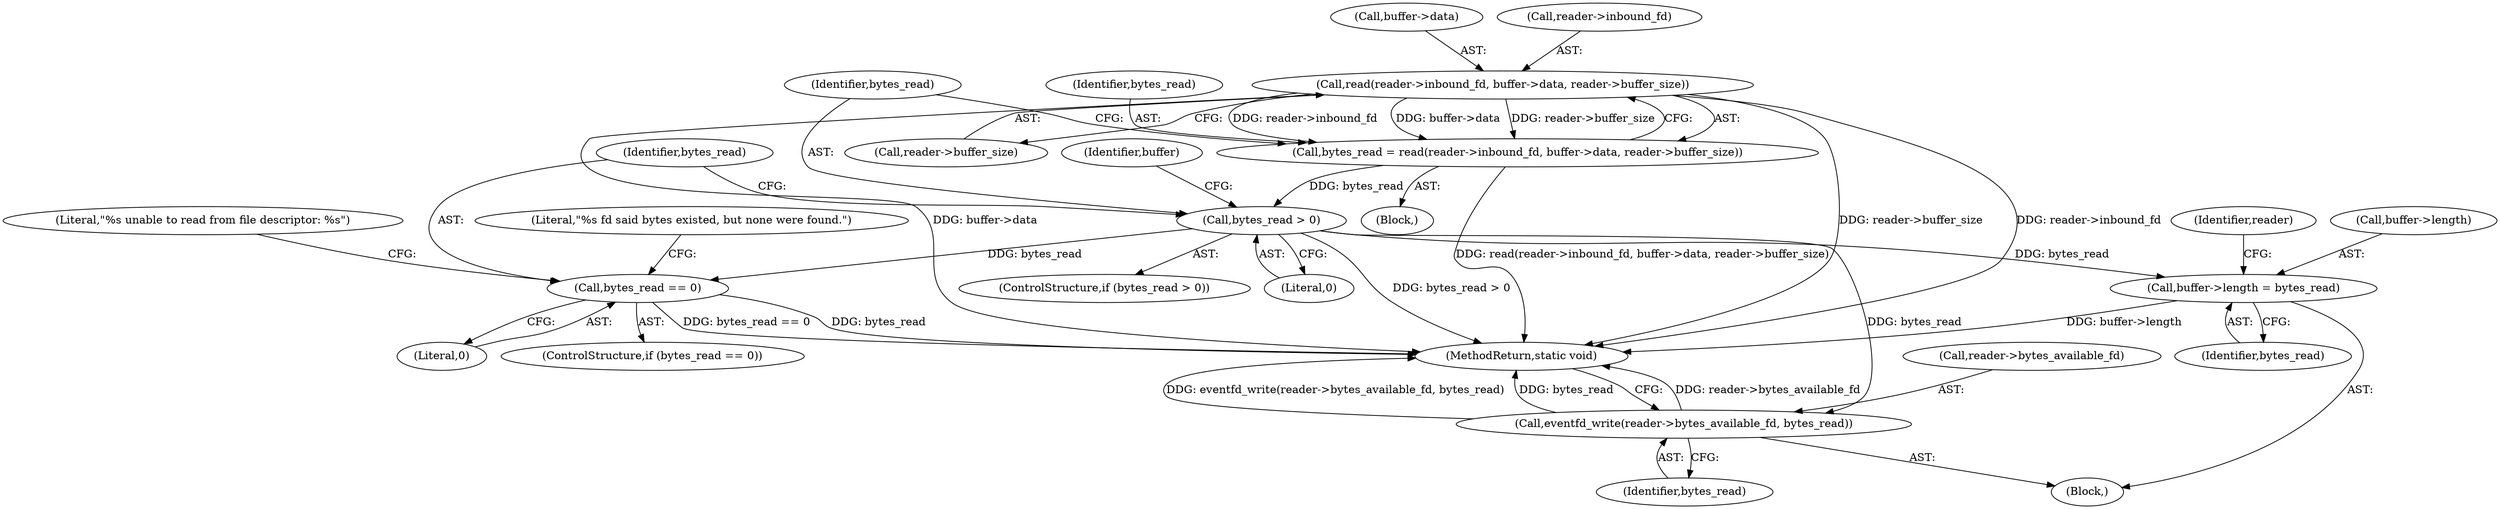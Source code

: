 digraph "0_Android_472271b153c5dc53c28beac55480a8d8434b2d5c_58@API" {
"1000142" [label="(Call,read(reader->inbound_fd, buffer->data, reader->buffer_size))"];
"1000140" [label="(Call,bytes_read = read(reader->inbound_fd, buffer->data, reader->buffer_size))"];
"1000153" [label="(Call,bytes_read > 0)"];
"1000157" [label="(Call,buffer->length = bytes_read)"];
"1000167" [label="(Call,eventfd_write(reader->bytes_available_fd, bytes_read))"];
"1000175" [label="(Call,bytes_read == 0)"];
"1000157" [label="(Call,buffer->length = bytes_read)"];
"1000175" [label="(Call,bytes_read == 0)"];
"1000154" [label="(Identifier,bytes_read)"];
"1000141" [label="(Identifier,bytes_read)"];
"1000142" [label="(Call,read(reader->inbound_fd, buffer->data, reader->buffer_size))"];
"1000140" [label="(Call,bytes_read = read(reader->inbound_fd, buffer->data, reader->buffer_size))"];
"1000183" [label="(Literal,\"%s unable to read from file descriptor: %s\")"];
"1000153" [label="(Call,bytes_read > 0)"];
"1000156" [label="(Block,)"];
"1000168" [label="(Call,reader->bytes_available_fd)"];
"1000155" [label="(Literal,0)"];
"1000161" [label="(Identifier,bytes_read)"];
"1000176" [label="(Identifier,bytes_read)"];
"1000177" [label="(Literal,0)"];
"1000164" [label="(Identifier,reader)"];
"1000174" [label="(ControlStructure,if (bytes_read == 0))"];
"1000149" [label="(Call,reader->buffer_size)"];
"1000189" [label="(MethodReturn,static void)"];
"1000152" [label="(ControlStructure,if (bytes_read > 0))"];
"1000102" [label="(Block,)"];
"1000158" [label="(Call,buffer->length)"];
"1000167" [label="(Call,eventfd_write(reader->bytes_available_fd, bytes_read))"];
"1000146" [label="(Call,buffer->data)"];
"1000171" [label="(Identifier,bytes_read)"];
"1000159" [label="(Identifier,buffer)"];
"1000143" [label="(Call,reader->inbound_fd)"];
"1000179" [label="(Literal,\"%s fd said bytes existed, but none were found.\")"];
"1000142" -> "1000140"  [label="AST: "];
"1000142" -> "1000149"  [label="CFG: "];
"1000143" -> "1000142"  [label="AST: "];
"1000146" -> "1000142"  [label="AST: "];
"1000149" -> "1000142"  [label="AST: "];
"1000140" -> "1000142"  [label="CFG: "];
"1000142" -> "1000189"  [label="DDG: reader->buffer_size"];
"1000142" -> "1000189"  [label="DDG: reader->inbound_fd"];
"1000142" -> "1000189"  [label="DDG: buffer->data"];
"1000142" -> "1000140"  [label="DDG: reader->inbound_fd"];
"1000142" -> "1000140"  [label="DDG: buffer->data"];
"1000142" -> "1000140"  [label="DDG: reader->buffer_size"];
"1000140" -> "1000102"  [label="AST: "];
"1000141" -> "1000140"  [label="AST: "];
"1000154" -> "1000140"  [label="CFG: "];
"1000140" -> "1000189"  [label="DDG: read(reader->inbound_fd, buffer->data, reader->buffer_size)"];
"1000140" -> "1000153"  [label="DDG: bytes_read"];
"1000153" -> "1000152"  [label="AST: "];
"1000153" -> "1000155"  [label="CFG: "];
"1000154" -> "1000153"  [label="AST: "];
"1000155" -> "1000153"  [label="AST: "];
"1000159" -> "1000153"  [label="CFG: "];
"1000176" -> "1000153"  [label="CFG: "];
"1000153" -> "1000189"  [label="DDG: bytes_read > 0"];
"1000153" -> "1000157"  [label="DDG: bytes_read"];
"1000153" -> "1000167"  [label="DDG: bytes_read"];
"1000153" -> "1000175"  [label="DDG: bytes_read"];
"1000157" -> "1000156"  [label="AST: "];
"1000157" -> "1000161"  [label="CFG: "];
"1000158" -> "1000157"  [label="AST: "];
"1000161" -> "1000157"  [label="AST: "];
"1000164" -> "1000157"  [label="CFG: "];
"1000157" -> "1000189"  [label="DDG: buffer->length"];
"1000167" -> "1000156"  [label="AST: "];
"1000167" -> "1000171"  [label="CFG: "];
"1000168" -> "1000167"  [label="AST: "];
"1000171" -> "1000167"  [label="AST: "];
"1000189" -> "1000167"  [label="CFG: "];
"1000167" -> "1000189"  [label="DDG: reader->bytes_available_fd"];
"1000167" -> "1000189"  [label="DDG: eventfd_write(reader->bytes_available_fd, bytes_read)"];
"1000167" -> "1000189"  [label="DDG: bytes_read"];
"1000175" -> "1000174"  [label="AST: "];
"1000175" -> "1000177"  [label="CFG: "];
"1000176" -> "1000175"  [label="AST: "];
"1000177" -> "1000175"  [label="AST: "];
"1000179" -> "1000175"  [label="CFG: "];
"1000183" -> "1000175"  [label="CFG: "];
"1000175" -> "1000189"  [label="DDG: bytes_read"];
"1000175" -> "1000189"  [label="DDG: bytes_read == 0"];
}
